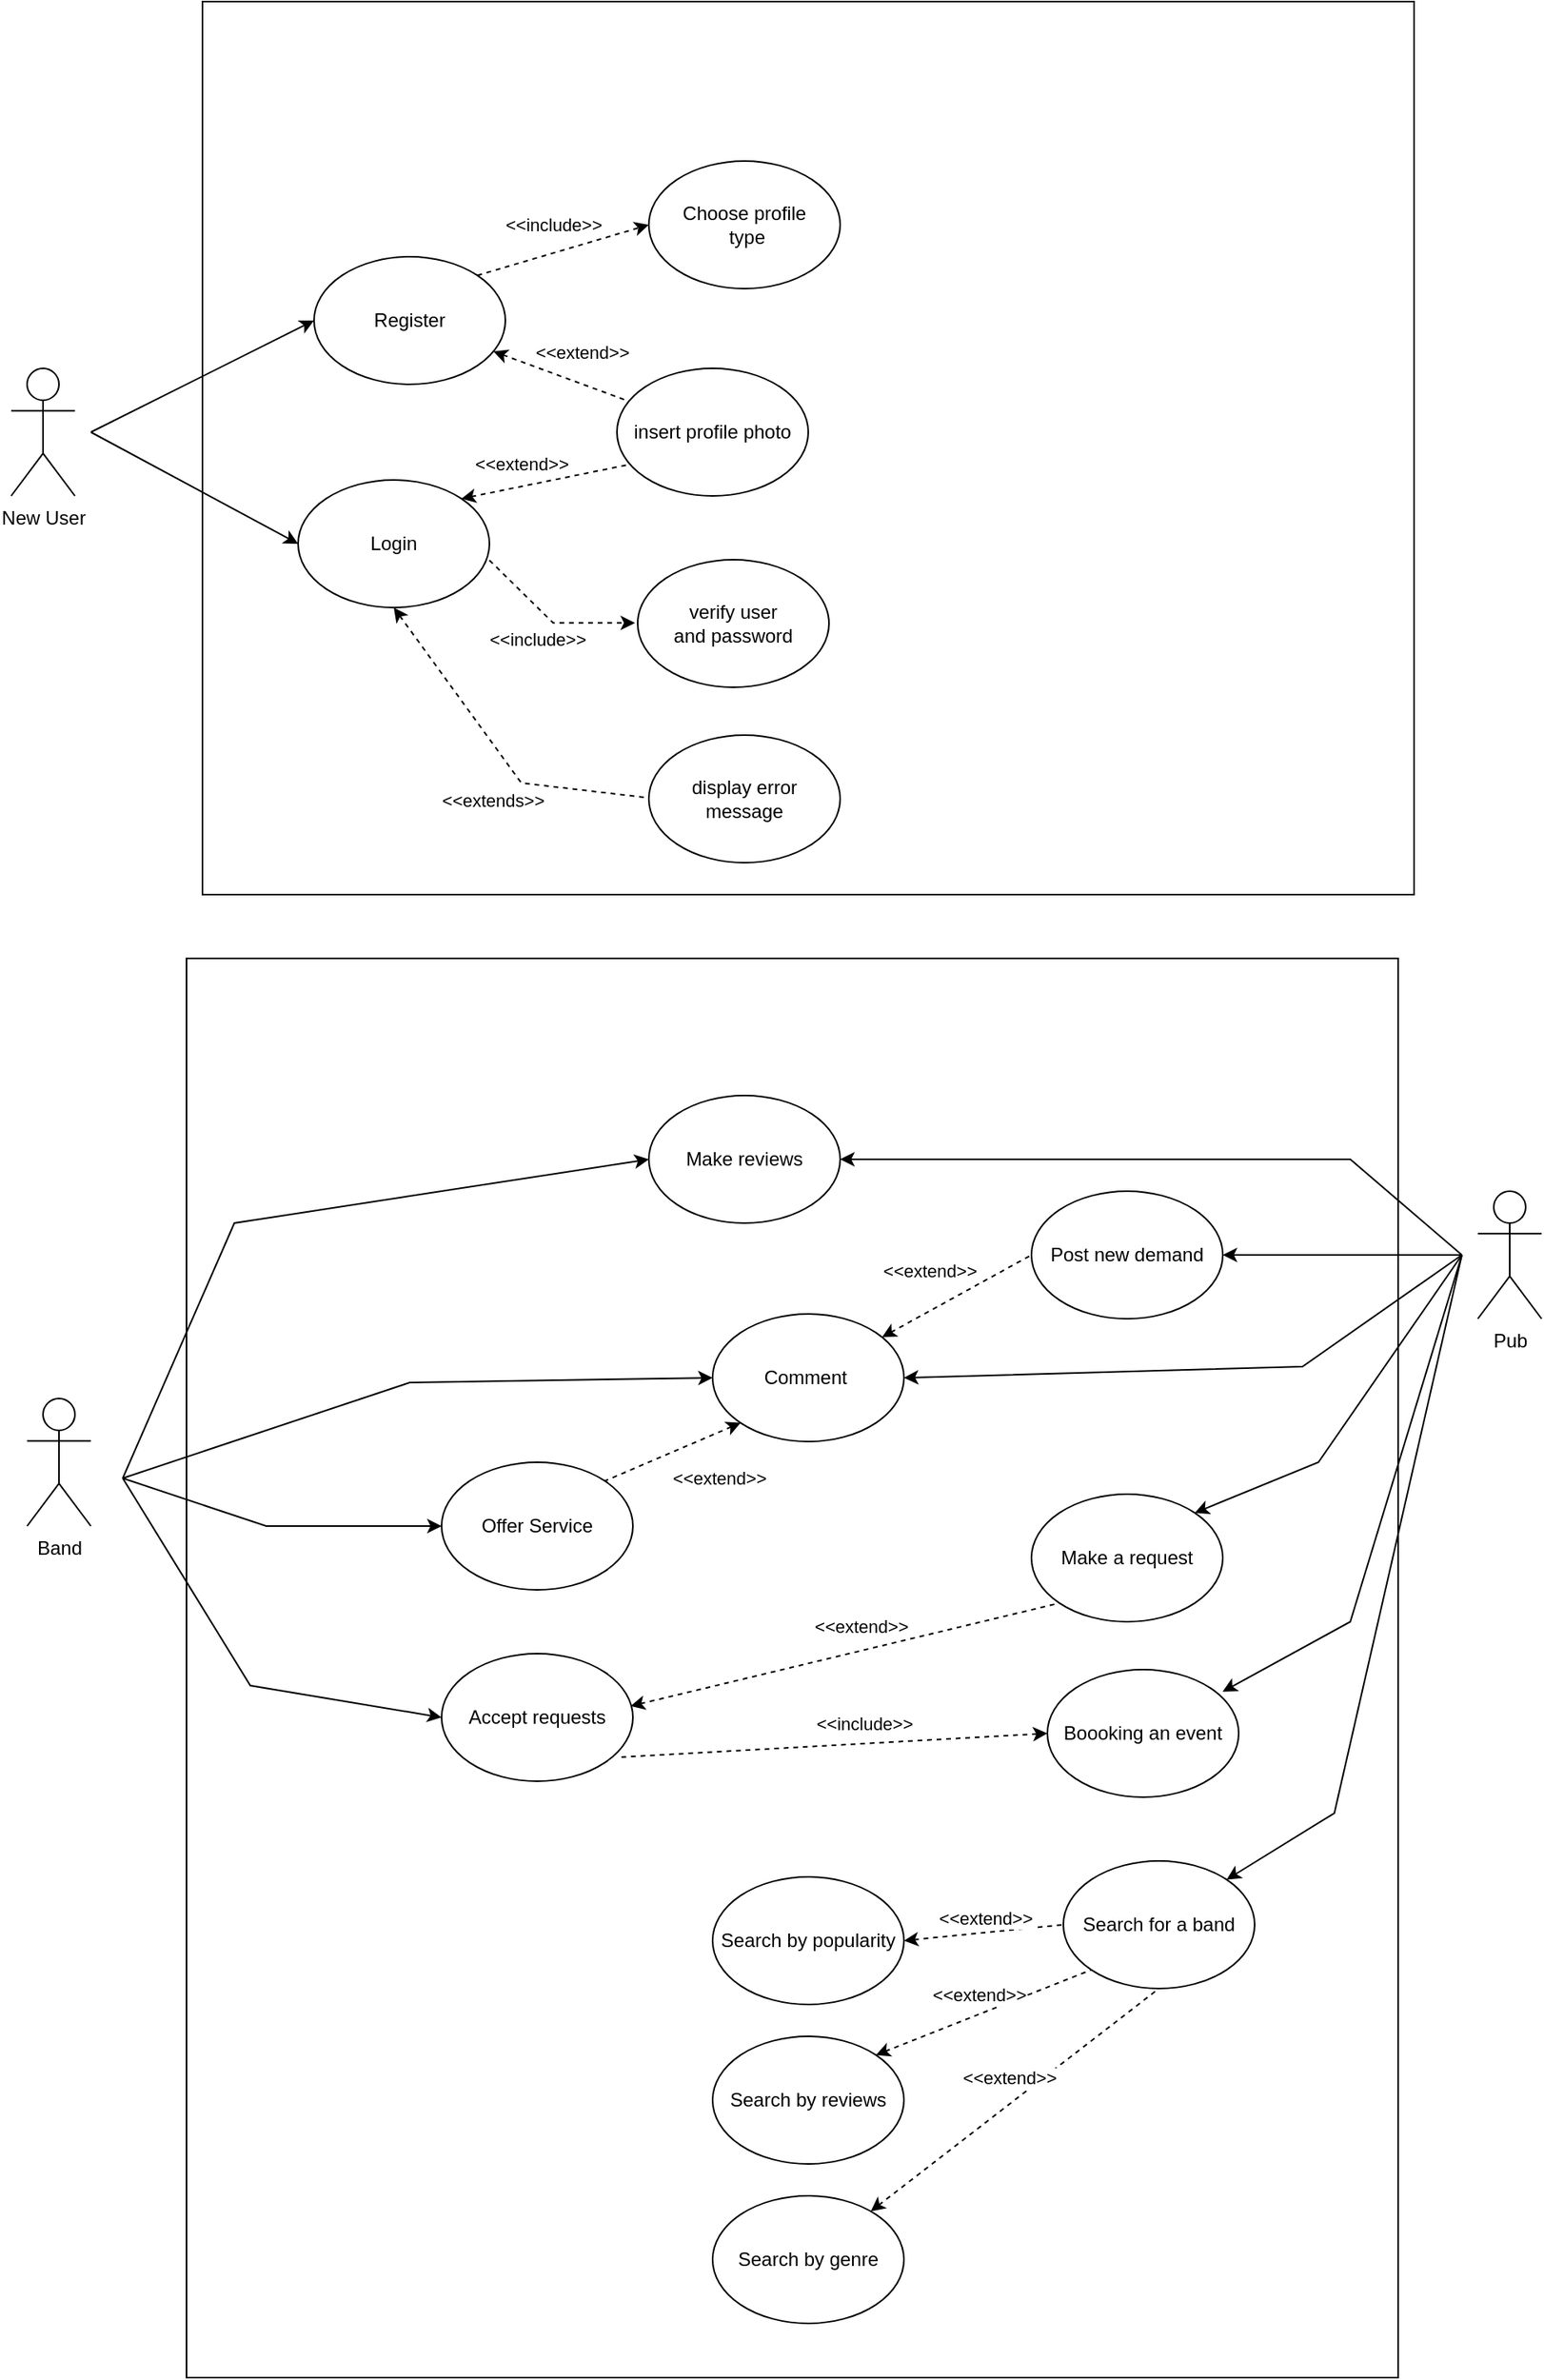 <mxfile version="20.5.1" type="github">
  <diagram id="kjsM5SUObXiWbxRKmQ19" name="Page-1">
    <mxGraphModel dx="1173" dy="672" grid="1" gridSize="10" guides="1" tooltips="1" connect="1" arrows="1" fold="1" page="1" pageScale="1" pageWidth="1169" pageHeight="827" math="0" shadow="0">
      <root>
        <mxCell id="0" />
        <mxCell id="1" parent="0" />
        <mxCell id="1Y3P0JXZD4q5scaePZ79-64" value="" style="rounded=0;whiteSpace=wrap;html=1;" vertex="1" parent="1">
          <mxGeometry x="220" y="640" width="760" height="890" as="geometry" />
        </mxCell>
        <mxCell id="1Y3P0JXZD4q5scaePZ79-1" value="" style="rounded=0;whiteSpace=wrap;html=1;" vertex="1" parent="1">
          <mxGeometry x="230" y="40" width="760" height="560" as="geometry" />
        </mxCell>
        <mxCell id="1Y3P0JXZD4q5scaePZ79-2" value="New User" style="shape=umlActor;verticalLabelPosition=bottom;verticalAlign=top;html=1;outlineConnect=0;" vertex="1" parent="1">
          <mxGeometry x="110" y="270" width="40" height="80" as="geometry" />
        </mxCell>
        <mxCell id="1Y3P0JXZD4q5scaePZ79-3" value="Login" style="ellipse;whiteSpace=wrap;html=1;" vertex="1" parent="1">
          <mxGeometry x="290" y="340" width="120" height="80" as="geometry" />
        </mxCell>
        <mxCell id="1Y3P0JXZD4q5scaePZ79-5" value="Pub" style="shape=umlActor;verticalLabelPosition=bottom;verticalAlign=top;html=1;outlineConnect=0;" vertex="1" parent="1">
          <mxGeometry x="1030" y="786" width="40" height="80" as="geometry" />
        </mxCell>
        <mxCell id="1Y3P0JXZD4q5scaePZ79-6" value="" style="endArrow=classic;html=1;rounded=0;entryX=0;entryY=0.5;entryDx=0;entryDy=0;" edge="1" parent="1" target="1Y3P0JXZD4q5scaePZ79-3">
          <mxGeometry width="50" height="50" relative="1" as="geometry">
            <mxPoint x="160" y="310" as="sourcePoint" />
            <mxPoint x="560" y="390" as="targetPoint" />
          </mxGeometry>
        </mxCell>
        <mxCell id="1Y3P0JXZD4q5scaePZ79-8" value="Register" style="ellipse;whiteSpace=wrap;html=1;" vertex="1" parent="1">
          <mxGeometry x="300" y="200" width="120" height="80" as="geometry" />
        </mxCell>
        <mxCell id="1Y3P0JXZD4q5scaePZ79-10" value="" style="endArrow=classic;html=1;rounded=0;entryX=0;entryY=0.5;entryDx=0;entryDy=0;" edge="1" parent="1" target="1Y3P0JXZD4q5scaePZ79-8">
          <mxGeometry width="50" height="50" relative="1" as="geometry">
            <mxPoint x="160" y="310" as="sourcePoint" />
            <mxPoint x="560" y="390" as="targetPoint" />
          </mxGeometry>
        </mxCell>
        <mxCell id="1Y3P0JXZD4q5scaePZ79-11" value="Choose profile&lt;br&gt;&amp;nbsp;type" style="ellipse;whiteSpace=wrap;html=1;" vertex="1" parent="1">
          <mxGeometry x="510" y="140" width="120" height="80" as="geometry" />
        </mxCell>
        <mxCell id="1Y3P0JXZD4q5scaePZ79-12" value="insert profile photo" style="ellipse;whiteSpace=wrap;html=1;" vertex="1" parent="1">
          <mxGeometry x="490" y="270" width="120" height="80" as="geometry" />
        </mxCell>
        <mxCell id="1Y3P0JXZD4q5scaePZ79-13" value="" style="endArrow=none;html=1;rounded=0;dashed=1;endFill=0;startArrow=classic;startFill=1;" edge="1" parent="1" source="1Y3P0JXZD4q5scaePZ79-8" target="1Y3P0JXZD4q5scaePZ79-12">
          <mxGeometry width="50" height="50" relative="1" as="geometry">
            <mxPoint x="510" y="430" as="sourcePoint" />
            <mxPoint x="560" y="380" as="targetPoint" />
          </mxGeometry>
        </mxCell>
        <mxCell id="1Y3P0JXZD4q5scaePZ79-14" value="&amp;lt;&amp;lt;extend&amp;gt;&amp;gt;" style="edgeLabel;html=1;align=center;verticalAlign=middle;resizable=0;points=[];" vertex="1" connectable="0" parent="1Y3P0JXZD4q5scaePZ79-13">
          <mxGeometry x="0.308" y="-1" relative="1" as="geometry">
            <mxPoint y="-21" as="offset" />
          </mxGeometry>
        </mxCell>
        <mxCell id="1Y3P0JXZD4q5scaePZ79-15" value="" style="endArrow=none;html=1;rounded=0;dashed=1;endFill=0;startArrow=classic;startFill=1;exitX=1;exitY=0;exitDx=0;exitDy=0;entryX=0.07;entryY=0.752;entryDx=0;entryDy=0;entryPerimeter=0;" edge="1" parent="1" source="1Y3P0JXZD4q5scaePZ79-3" target="1Y3P0JXZD4q5scaePZ79-12">
          <mxGeometry width="50" height="50" relative="1" as="geometry">
            <mxPoint x="422.642" y="269.192" as="sourcePoint" />
            <mxPoint x="507.486" y="300.653" as="targetPoint" />
          </mxGeometry>
        </mxCell>
        <mxCell id="1Y3P0JXZD4q5scaePZ79-16" value="&amp;lt;&amp;lt;extend&amp;gt;&amp;gt;" style="edgeLabel;html=1;align=center;verticalAlign=middle;resizable=0;points=[];" vertex="1" connectable="0" parent="1Y3P0JXZD4q5scaePZ79-15">
          <mxGeometry x="0.308" y="-1" relative="1" as="geometry">
            <mxPoint x="-32" y="-9" as="offset" />
          </mxGeometry>
        </mxCell>
        <mxCell id="1Y3P0JXZD4q5scaePZ79-17" value="" style="endArrow=classic;html=1;rounded=0;dashed=1;exitX=1;exitY=0;exitDx=0;exitDy=0;" edge="1" parent="1" source="1Y3P0JXZD4q5scaePZ79-8">
          <mxGeometry width="50" height="50" relative="1" as="geometry">
            <mxPoint x="490" y="280" as="sourcePoint" />
            <mxPoint x="510" y="180" as="targetPoint" />
          </mxGeometry>
        </mxCell>
        <mxCell id="1Y3P0JXZD4q5scaePZ79-18" value="&amp;lt;&amp;lt;include&amp;gt;&amp;gt;" style="edgeLabel;html=1;align=center;verticalAlign=middle;resizable=0;points=[];" vertex="1" connectable="0" parent="1Y3P0JXZD4q5scaePZ79-17">
          <mxGeometry x="0.321" y="-3" relative="1" as="geometry">
            <mxPoint x="-25" y="-14" as="offset" />
          </mxGeometry>
        </mxCell>
        <mxCell id="1Y3P0JXZD4q5scaePZ79-19" value="verify user&lt;br&gt;and password" style="ellipse;whiteSpace=wrap;html=1;" vertex="1" parent="1">
          <mxGeometry x="503" y="390" width="120" height="80" as="geometry" />
        </mxCell>
        <mxCell id="1Y3P0JXZD4q5scaePZ79-21" value="" style="endArrow=classic;html=1;rounded=0;dashed=1;exitX=1;exitY=0;exitDx=0;exitDy=0;entryX=0.011;entryY=0.638;entryDx=0;entryDy=0;entryPerimeter=0;" edge="1" parent="1">
          <mxGeometry width="50" height="50" relative="1" as="geometry">
            <mxPoint x="409.996" y="390.336" as="sourcePoint" />
            <mxPoint x="501.32" y="429.66" as="targetPoint" />
            <Array as="points">
              <mxPoint x="450" y="429.62" />
            </Array>
          </mxGeometry>
        </mxCell>
        <mxCell id="1Y3P0JXZD4q5scaePZ79-22" value="&amp;lt;&amp;lt;include&amp;gt;&amp;gt;" style="edgeLabel;html=1;align=center;verticalAlign=middle;resizable=0;points=[];" vertex="1" connectable="0" parent="1Y3P0JXZD4q5scaePZ79-21">
          <mxGeometry x="0.321" y="-3" relative="1" as="geometry">
            <mxPoint x="-25" y="7" as="offset" />
          </mxGeometry>
        </mxCell>
        <mxCell id="1Y3P0JXZD4q5scaePZ79-23" value="display error&lt;br&gt;message" style="ellipse;whiteSpace=wrap;html=1;" vertex="1" parent="1">
          <mxGeometry x="510" y="500" width="120" height="80" as="geometry" />
        </mxCell>
        <mxCell id="1Y3P0JXZD4q5scaePZ79-24" value="" style="endArrow=none;html=1;rounded=0;dashed=1;entryX=0.011;entryY=0.638;entryDx=0;entryDy=0;entryPerimeter=0;exitX=0.5;exitY=1;exitDx=0;exitDy=0;endFill=0;startArrow=classic;startFill=1;" edge="1" parent="1" source="1Y3P0JXZD4q5scaePZ79-3">
          <mxGeometry width="50" height="50" relative="1" as="geometry">
            <mxPoint x="418.676" y="499.996" as="sourcePoint" />
            <mxPoint x="510.0" y="539.32" as="targetPoint" />
            <Array as="points">
              <mxPoint x="430" y="530" />
            </Array>
          </mxGeometry>
        </mxCell>
        <mxCell id="1Y3P0JXZD4q5scaePZ79-25" value="&amp;lt;&amp;lt;extends&amp;gt;&amp;gt;" style="edgeLabel;html=1;align=center;verticalAlign=middle;resizable=0;points=[];" vertex="1" connectable="0" parent="1Y3P0JXZD4q5scaePZ79-24">
          <mxGeometry x="0.321" y="-3" relative="1" as="geometry">
            <mxPoint x="-25" y="7" as="offset" />
          </mxGeometry>
        </mxCell>
        <mxCell id="1Y3P0JXZD4q5scaePZ79-29" value="Band" style="shape=umlActor;verticalLabelPosition=bottom;verticalAlign=top;html=1;outlineConnect=0;" vertex="1" parent="1">
          <mxGeometry x="120" y="916" width="40" height="80" as="geometry" />
        </mxCell>
        <mxCell id="1Y3P0JXZD4q5scaePZ79-30" value="Offer Service" style="ellipse;whiteSpace=wrap;html=1;" vertex="1" parent="1">
          <mxGeometry x="380" y="956" width="120" height="80" as="geometry" />
        </mxCell>
        <mxCell id="1Y3P0JXZD4q5scaePZ79-31" value="Comment&amp;nbsp;" style="ellipse;whiteSpace=wrap;html=1;" vertex="1" parent="1">
          <mxGeometry x="550" y="863" width="120" height="80" as="geometry" />
        </mxCell>
        <mxCell id="1Y3P0JXZD4q5scaePZ79-32" value="Accept requests" style="ellipse;whiteSpace=wrap;html=1;" vertex="1" parent="1">
          <mxGeometry x="380" y="1076" width="120" height="80" as="geometry" />
        </mxCell>
        <mxCell id="1Y3P0JXZD4q5scaePZ79-33" value="Search for a band" style="ellipse;whiteSpace=wrap;html=1;" vertex="1" parent="1">
          <mxGeometry x="770" y="1206" width="120" height="80" as="geometry" />
        </mxCell>
        <mxCell id="1Y3P0JXZD4q5scaePZ79-34" value="Post new demand" style="ellipse;whiteSpace=wrap;html=1;" vertex="1" parent="1">
          <mxGeometry x="750" y="786" width="120" height="80" as="geometry" />
        </mxCell>
        <mxCell id="1Y3P0JXZD4q5scaePZ79-35" value="Make reviews" style="ellipse;whiteSpace=wrap;html=1;" vertex="1" parent="1">
          <mxGeometry x="510" y="726" width="120" height="80" as="geometry" />
        </mxCell>
        <mxCell id="1Y3P0JXZD4q5scaePZ79-39" value="" style="endArrow=none;html=1;rounded=0;dashed=1;endFill=0;startArrow=classic;startFill=1;entryX=0;entryY=0.5;entryDx=0;entryDy=0;" edge="1" parent="1" source="1Y3P0JXZD4q5scaePZ79-31" target="1Y3P0JXZD4q5scaePZ79-34">
          <mxGeometry width="50" height="50" relative="1" as="geometry">
            <mxPoint x="499.996" y="876.776" as="sourcePoint" />
            <mxPoint x="605.97" y="855.22" as="targetPoint" />
          </mxGeometry>
        </mxCell>
        <mxCell id="1Y3P0JXZD4q5scaePZ79-40" value="&amp;lt;&amp;lt;extend&amp;gt;&amp;gt;" style="edgeLabel;html=1;align=center;verticalAlign=middle;resizable=0;points=[];" vertex="1" connectable="0" parent="1Y3P0JXZD4q5scaePZ79-39">
          <mxGeometry x="0.308" y="-1" relative="1" as="geometry">
            <mxPoint x="-32" y="-9" as="offset" />
          </mxGeometry>
        </mxCell>
        <mxCell id="1Y3P0JXZD4q5scaePZ79-41" value="" style="endArrow=classic;html=1;rounded=0;entryX=1;entryY=0.5;entryDx=0;entryDy=0;" edge="1" parent="1" target="1Y3P0JXZD4q5scaePZ79-34">
          <mxGeometry width="50" height="50" relative="1" as="geometry">
            <mxPoint x="1020" y="826" as="sourcePoint" />
            <mxPoint x="850" y="626" as="targetPoint" />
          </mxGeometry>
        </mxCell>
        <mxCell id="1Y3P0JXZD4q5scaePZ79-42" value="" style="endArrow=classic;html=1;rounded=0;entryX=0;entryY=0.5;entryDx=0;entryDy=0;" edge="1" parent="1" target="1Y3P0JXZD4q5scaePZ79-35">
          <mxGeometry width="50" height="50" relative="1" as="geometry">
            <mxPoint x="180" y="966" as="sourcePoint" />
            <mxPoint x="680" y="886" as="targetPoint" />
            <Array as="points">
              <mxPoint x="250" y="806" />
            </Array>
          </mxGeometry>
        </mxCell>
        <mxCell id="1Y3P0JXZD4q5scaePZ79-43" value="" style="endArrow=classic;html=1;rounded=0;entryX=1;entryY=0.5;entryDx=0;entryDy=0;" edge="1" parent="1" target="1Y3P0JXZD4q5scaePZ79-35">
          <mxGeometry width="50" height="50" relative="1" as="geometry">
            <mxPoint x="1020" y="826" as="sourcePoint" />
            <mxPoint x="1070" y="776" as="targetPoint" />
            <Array as="points">
              <mxPoint x="950" y="766" />
            </Array>
          </mxGeometry>
        </mxCell>
        <mxCell id="1Y3P0JXZD4q5scaePZ79-44" value="" style="endArrow=classic;html=1;rounded=0;entryX=0;entryY=0.5;entryDx=0;entryDy=0;" edge="1" parent="1" target="1Y3P0JXZD4q5scaePZ79-31">
          <mxGeometry width="50" height="50" relative="1" as="geometry">
            <mxPoint x="180" y="966" as="sourcePoint" />
            <mxPoint x="680" y="986" as="targetPoint" />
            <Array as="points">
              <mxPoint x="360" y="906" />
            </Array>
          </mxGeometry>
        </mxCell>
        <mxCell id="1Y3P0JXZD4q5scaePZ79-46" value="Boooking an event" style="ellipse;whiteSpace=wrap;html=1;" vertex="1" parent="1">
          <mxGeometry x="760" y="1086" width="120" height="80" as="geometry" />
        </mxCell>
        <mxCell id="1Y3P0JXZD4q5scaePZ79-48" value="" style="endArrow=classic;html=1;rounded=0;entryX=0;entryY=0.5;entryDx=0;entryDy=0;" edge="1" parent="1" target="1Y3P0JXZD4q5scaePZ79-30">
          <mxGeometry width="50" height="50" relative="1" as="geometry">
            <mxPoint x="180" y="966" as="sourcePoint" />
            <mxPoint x="230" y="916" as="targetPoint" />
            <Array as="points">
              <mxPoint x="270" y="996" />
            </Array>
          </mxGeometry>
        </mxCell>
        <mxCell id="1Y3P0JXZD4q5scaePZ79-49" value="" style="endArrow=classic;html=1;rounded=0;entryX=0;entryY=0.5;entryDx=0;entryDy=0;" edge="1" parent="1" target="1Y3P0JXZD4q5scaePZ79-32">
          <mxGeometry width="50" height="50" relative="1" as="geometry">
            <mxPoint x="180" y="966" as="sourcePoint" />
            <mxPoint x="230" y="916" as="targetPoint" />
            <Array as="points">
              <mxPoint x="260" y="1096" />
            </Array>
          </mxGeometry>
        </mxCell>
        <mxCell id="1Y3P0JXZD4q5scaePZ79-52" value="Make a request" style="ellipse;whiteSpace=wrap;html=1;" vertex="1" parent="1">
          <mxGeometry x="750" y="976" width="120" height="80" as="geometry" />
        </mxCell>
        <mxCell id="1Y3P0JXZD4q5scaePZ79-53" value="" style="endArrow=classic;html=1;rounded=0;entryX=1;entryY=0;entryDx=0;entryDy=0;" edge="1" parent="1" target="1Y3P0JXZD4q5scaePZ79-52">
          <mxGeometry width="50" height="50" relative="1" as="geometry">
            <mxPoint x="1020" y="826" as="sourcePoint" />
            <mxPoint x="660" y="996" as="targetPoint" />
            <Array as="points">
              <mxPoint x="930" y="956" />
            </Array>
          </mxGeometry>
        </mxCell>
        <mxCell id="1Y3P0JXZD4q5scaePZ79-55" value="" style="endArrow=none;html=1;rounded=0;dashed=1;endFill=0;startArrow=classic;startFill=1;exitX=0.988;exitY=0.411;exitDx=0;exitDy=0;entryX=0;entryY=1;entryDx=0;entryDy=0;exitPerimeter=0;" edge="1" parent="1" source="1Y3P0JXZD4q5scaePZ79-32" target="1Y3P0JXZD4q5scaePZ79-52">
          <mxGeometry width="50" height="50" relative="1" as="geometry">
            <mxPoint x="539.996" y="1046.776" as="sourcePoint" />
            <mxPoint x="750.0" y="1036" as="targetPoint" />
          </mxGeometry>
        </mxCell>
        <mxCell id="1Y3P0JXZD4q5scaePZ79-56" value="&amp;lt;&amp;lt;extend&amp;gt;&amp;gt;" style="edgeLabel;html=1;align=center;verticalAlign=middle;resizable=0;points=[];" vertex="1" connectable="0" parent="1Y3P0JXZD4q5scaePZ79-55">
          <mxGeometry x="0.308" y="-1" relative="1" as="geometry">
            <mxPoint x="-32" y="-9" as="offset" />
          </mxGeometry>
        </mxCell>
        <mxCell id="1Y3P0JXZD4q5scaePZ79-57" value="" style="endArrow=classic;html=1;rounded=0;entryX=0.916;entryY=0.173;entryDx=0;entryDy=0;entryPerimeter=0;" edge="1" parent="1" target="1Y3P0JXZD4q5scaePZ79-46">
          <mxGeometry width="50" height="50" relative="1" as="geometry">
            <mxPoint x="1020" y="826" as="sourcePoint" />
            <mxPoint x="680" y="1016" as="targetPoint" />
            <Array as="points">
              <mxPoint x="950" y="1056" />
            </Array>
          </mxGeometry>
        </mxCell>
        <mxCell id="1Y3P0JXZD4q5scaePZ79-58" value="" style="endArrow=classic;html=1;rounded=0;dashed=1;exitX=0.94;exitY=0.811;exitDx=0;exitDy=0;entryX=0;entryY=0.5;entryDx=0;entryDy=0;exitPerimeter=0;" edge="1" parent="1" source="1Y3P0JXZD4q5scaePZ79-32" target="1Y3P0JXZD4q5scaePZ79-46">
          <mxGeometry width="50" height="50" relative="1" as="geometry">
            <mxPoint x="499.996" y="1147.716" as="sourcePoint" />
            <mxPoint x="607.57" y="1116" as="targetPoint" />
          </mxGeometry>
        </mxCell>
        <mxCell id="1Y3P0JXZD4q5scaePZ79-59" value="&amp;lt;&amp;lt;include&amp;gt;&amp;gt;" style="edgeLabel;html=1;align=center;verticalAlign=middle;resizable=0;points=[];" vertex="1" connectable="0" parent="1Y3P0JXZD4q5scaePZ79-58">
          <mxGeometry x="0.321" y="-3" relative="1" as="geometry">
            <mxPoint x="-25" y="-14" as="offset" />
          </mxGeometry>
        </mxCell>
        <mxCell id="1Y3P0JXZD4q5scaePZ79-60" value="" style="endArrow=classic;html=1;rounded=0;entryX=1;entryY=0.5;entryDx=0;entryDy=0;" edge="1" parent="1" target="1Y3P0JXZD4q5scaePZ79-31">
          <mxGeometry width="50" height="50" relative="1" as="geometry">
            <mxPoint x="1020" y="826" as="sourcePoint" />
            <mxPoint x="680" y="956" as="targetPoint" />
            <Array as="points">
              <mxPoint x="920" y="896" />
            </Array>
          </mxGeometry>
        </mxCell>
        <mxCell id="1Y3P0JXZD4q5scaePZ79-61" value="" style="endArrow=none;html=1;rounded=0;dashed=1;endFill=0;startArrow=classic;startFill=1;entryX=1;entryY=0;entryDx=0;entryDy=0;exitX=0;exitY=1;exitDx=0;exitDy=0;" edge="1" parent="1" source="1Y3P0JXZD4q5scaePZ79-31" target="1Y3P0JXZD4q5scaePZ79-30">
          <mxGeometry width="50" height="50" relative="1" as="geometry">
            <mxPoint x="666.399" y="887.639" as="sourcePoint" />
            <mxPoint x="760" y="836" as="targetPoint" />
          </mxGeometry>
        </mxCell>
        <mxCell id="1Y3P0JXZD4q5scaePZ79-62" value="&amp;lt;&amp;lt;extend&amp;gt;&amp;gt;" style="edgeLabel;html=1;align=center;verticalAlign=middle;resizable=0;points=[];" vertex="1" connectable="0" parent="1Y3P0JXZD4q5scaePZ79-61">
          <mxGeometry x="0.308" y="-1" relative="1" as="geometry">
            <mxPoint x="42" y="12" as="offset" />
          </mxGeometry>
        </mxCell>
        <mxCell id="1Y3P0JXZD4q5scaePZ79-68" value="" style="endArrow=classic;html=1;rounded=0;entryX=1;entryY=0;entryDx=0;entryDy=0;" edge="1" parent="1" target="1Y3P0JXZD4q5scaePZ79-33">
          <mxGeometry width="50" height="50" relative="1" as="geometry">
            <mxPoint x="1020" y="826" as="sourcePoint" />
            <mxPoint x="780" y="1096" as="targetPoint" />
            <Array as="points">
              <mxPoint x="940" y="1176" />
            </Array>
          </mxGeometry>
        </mxCell>
        <mxCell id="1Y3P0JXZD4q5scaePZ79-69" value="" style="endArrow=none;html=1;rounded=0;dashed=1;endFill=0;startArrow=classic;startFill=1;exitX=1;exitY=0.5;exitDx=0;exitDy=0;entryX=0;entryY=0.5;entryDx=0;entryDy=0;" edge="1" parent="1" source="1Y3P0JXZD4q5scaePZ79-71" target="1Y3P0JXZD4q5scaePZ79-33">
          <mxGeometry width="50" height="50" relative="1" as="geometry">
            <mxPoint x="500.99" y="1310.6" as="sourcePoint" />
            <mxPoint x="770.004" y="1246.004" as="targetPoint" />
          </mxGeometry>
        </mxCell>
        <mxCell id="1Y3P0JXZD4q5scaePZ79-70" value="&amp;lt;&amp;lt;extend&amp;gt;&amp;gt;" style="edgeLabel;html=1;align=center;verticalAlign=middle;resizable=0;points=[];" vertex="1" connectable="0" parent="1Y3P0JXZD4q5scaePZ79-69">
          <mxGeometry x="0.308" y="-1" relative="1" as="geometry">
            <mxPoint x="-15" y="-9" as="offset" />
          </mxGeometry>
        </mxCell>
        <mxCell id="1Y3P0JXZD4q5scaePZ79-71" value="Search by popularity" style="ellipse;whiteSpace=wrap;html=1;" vertex="1" parent="1">
          <mxGeometry x="550" y="1216" width="120" height="80" as="geometry" />
        </mxCell>
        <mxCell id="1Y3P0JXZD4q5scaePZ79-73" value="Search by reviews" style="ellipse;whiteSpace=wrap;html=1;" vertex="1" parent="1">
          <mxGeometry x="550" y="1316" width="120" height="80" as="geometry" />
        </mxCell>
        <mxCell id="1Y3P0JXZD4q5scaePZ79-74" value="" style="endArrow=none;html=1;rounded=0;dashed=1;endFill=0;startArrow=classic;startFill=1;exitX=1;exitY=0;exitDx=0;exitDy=0;entryX=0;entryY=1;entryDx=0;entryDy=0;" edge="1" parent="1" source="1Y3P0JXZD4q5scaePZ79-73" target="1Y3P0JXZD4q5scaePZ79-33">
          <mxGeometry width="50" height="50" relative="1" as="geometry">
            <mxPoint x="640.0" y="1286" as="sourcePoint" />
            <mxPoint x="780.0" y="1256" as="targetPoint" />
          </mxGeometry>
        </mxCell>
        <mxCell id="1Y3P0JXZD4q5scaePZ79-75" value="&amp;lt;&amp;lt;extend&amp;gt;&amp;gt;" style="edgeLabel;html=1;align=center;verticalAlign=middle;resizable=0;points=[];" vertex="1" connectable="0" parent="1Y3P0JXZD4q5scaePZ79-74">
          <mxGeometry x="0.308" y="-1" relative="1" as="geometry">
            <mxPoint x="-24" y="-4" as="offset" />
          </mxGeometry>
        </mxCell>
        <mxCell id="1Y3P0JXZD4q5scaePZ79-76" value="Search by genre" style="ellipse;whiteSpace=wrap;html=1;" vertex="1" parent="1">
          <mxGeometry x="550" y="1416" width="120" height="80" as="geometry" />
        </mxCell>
        <mxCell id="1Y3P0JXZD4q5scaePZ79-77" value="" style="endArrow=none;html=1;rounded=0;dashed=1;endFill=0;startArrow=classic;startFill=1;entryX=0.5;entryY=1;entryDx=0;entryDy=0;" edge="1" parent="1" source="1Y3P0JXZD4q5scaePZ79-76" target="1Y3P0JXZD4q5scaePZ79-33">
          <mxGeometry width="50" height="50" relative="1" as="geometry">
            <mxPoint x="662.426" y="1357.716" as="sourcePoint" />
            <mxPoint x="797.574" y="1284.284" as="targetPoint" />
          </mxGeometry>
        </mxCell>
        <mxCell id="1Y3P0JXZD4q5scaePZ79-78" value="&amp;lt;&amp;lt;extend&amp;gt;&amp;gt;" style="edgeLabel;html=1;align=center;verticalAlign=middle;resizable=0;points=[];" vertex="1" connectable="0" parent="1Y3P0JXZD4q5scaePZ79-77">
          <mxGeometry x="0.308" y="-1" relative="1" as="geometry">
            <mxPoint x="-32" y="7" as="offset" />
          </mxGeometry>
        </mxCell>
      </root>
    </mxGraphModel>
  </diagram>
</mxfile>
